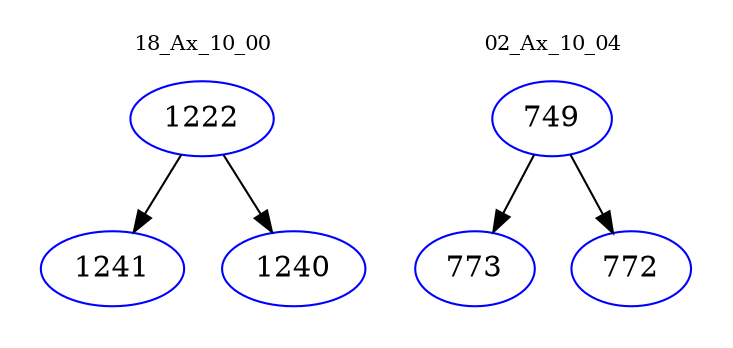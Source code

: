 digraph{
subgraph cluster_0 {
color = white
label = "18_Ax_10_00";
fontsize=10;
T0_1222 [label="1222", color="blue"]
T0_1222 -> T0_1241 [color="black"]
T0_1241 [label="1241", color="blue"]
T0_1222 -> T0_1240 [color="black"]
T0_1240 [label="1240", color="blue"]
}
subgraph cluster_1 {
color = white
label = "02_Ax_10_04";
fontsize=10;
T1_749 [label="749", color="blue"]
T1_749 -> T1_773 [color="black"]
T1_773 [label="773", color="blue"]
T1_749 -> T1_772 [color="black"]
T1_772 [label="772", color="blue"]
}
}
